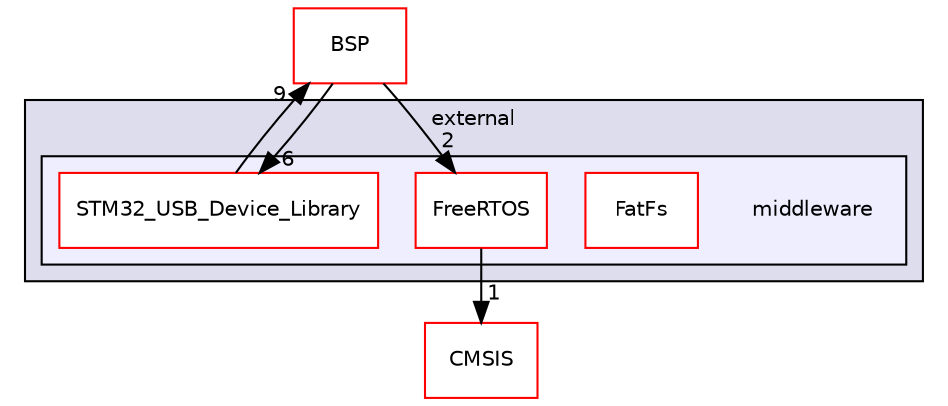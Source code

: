digraph "/home/developer/mtrain-firmware/external/middleware" {
  compound=true
  node [ fontsize="10", fontname="Helvetica"];
  edge [ labelfontsize="10", labelfontname="Helvetica"];
  subgraph clusterdir_397d9aeee4af8edecac90968d93b57df {
    graph [ bgcolor="#ddddee", pencolor="black", label="external" fontname="Helvetica", fontsize="10", URL="dir_397d9aeee4af8edecac90968d93b57df.html"]
  subgraph clusterdir_90f7ee1bf3d9d22e5369ce24d2b55d10 {
    graph [ bgcolor="#eeeeff", pencolor="black", label="" URL="dir_90f7ee1bf3d9d22e5369ce24d2b55d10.html"];
    dir_90f7ee1bf3d9d22e5369ce24d2b55d10 [shape=plaintext label="middleware"];
    dir_f8462f58ea8dbfae43909a491181f7ee [shape=box label="FatFs" color="red" fillcolor="white" style="filled" URL="dir_f8462f58ea8dbfae43909a491181f7ee.html"];
    dir_7a5ec2e9869ac10f986bf4267c867bff [shape=box label="FreeRTOS" color="red" fillcolor="white" style="filled" URL="dir_7a5ec2e9869ac10f986bf4267c867bff.html"];
    dir_da8cd739d3a8dc42ecb2bee48a61c696 [shape=box label="STM32_USB_Device_Library" color="red" fillcolor="white" style="filled" URL="dir_da8cd739d3a8dc42ecb2bee48a61c696.html"];
  }
  }
  dir_651c4281f36ab60688d2b827c8ad2c3b [shape=box label="CMSIS" fillcolor="white" style="filled" color="red" URL="dir_651c4281f36ab60688d2b827c8ad2c3b.html"];
  dir_350c8a3315b9de76597c9530ef31a96a [shape=box label="BSP" fillcolor="white" style="filled" color="red" URL="dir_350c8a3315b9de76597c9530ef31a96a.html"];
  dir_da8cd739d3a8dc42ecb2bee48a61c696->dir_350c8a3315b9de76597c9530ef31a96a [headlabel="9", labeldistance=1.5 headhref="dir_000053_000009.html"];
  dir_7a5ec2e9869ac10f986bf4267c867bff->dir_651c4281f36ab60688d2b827c8ad2c3b [headlabel="1", labeldistance=1.5 headhref="dir_000038_000016.html"];
  dir_350c8a3315b9de76597c9530ef31a96a->dir_da8cd739d3a8dc42ecb2bee48a61c696 [headlabel="6", labeldistance=1.5 headhref="dir_000009_000053.html"];
  dir_350c8a3315b9de76597c9530ef31a96a->dir_7a5ec2e9869ac10f986bf4267c867bff [headlabel="2", labeldistance=1.5 headhref="dir_000009_000038.html"];
}
